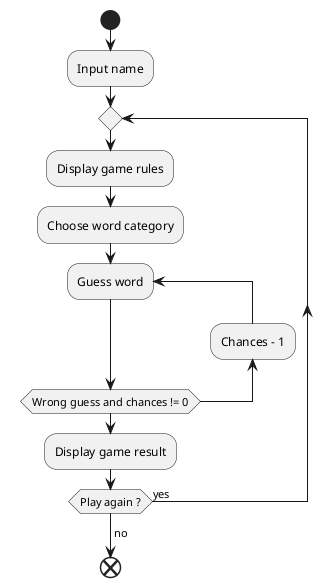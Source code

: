 @startuml
start
:Input name;

repeat
:Display game rules;
:Choose word category;

repeat :Guess word;
backward:Chances - 1;
repeat while (Wrong guess and chances != 0)

:Display game result;
repeat while (Play again ?) is (yes)
->no;

end
@enduml